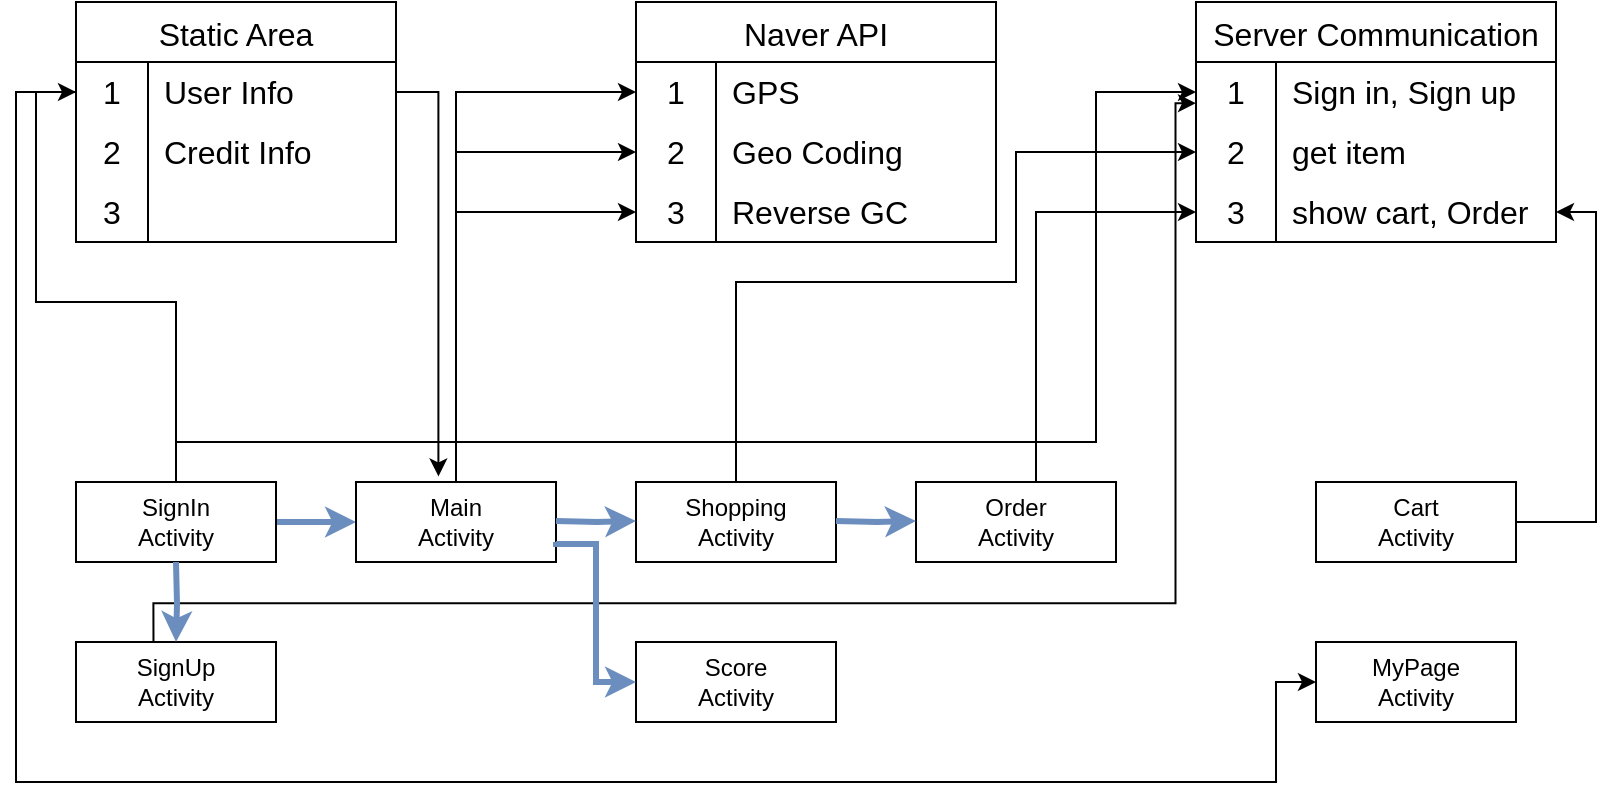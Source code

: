 <mxfile version="21.6.6" type="device">
  <diagram name="페이지-1" id="xjzEoVmJ3zBORMVpwzgz">
    <mxGraphModel dx="1050" dy="574" grid="1" gridSize="10" guides="1" tooltips="1" connect="1" arrows="1" fold="1" page="1" pageScale="1" pageWidth="827" pageHeight="1169" math="0" shadow="0">
      <root>
        <mxCell id="0" />
        <mxCell id="1" parent="0" />
        <mxCell id="l-buXG7UEA2WO2OcgjOF-3" value="Static Area" style="shape=table;startSize=30;container=1;collapsible=0;childLayout=tableLayout;fixedRows=1;rowLines=0;fontStyle=0;strokeColor=default;fontSize=16;" vertex="1" parent="1">
          <mxGeometry x="40" y="40" width="160" height="120" as="geometry" />
        </mxCell>
        <mxCell id="l-buXG7UEA2WO2OcgjOF-4" value="" style="shape=tableRow;horizontal=0;startSize=0;swimlaneHead=0;swimlaneBody=0;top=0;left=0;bottom=0;right=0;collapsible=0;dropTarget=0;fillColor=none;points=[[0,0.5],[1,0.5]];portConstraint=eastwest;strokeColor=inherit;fontSize=16;" vertex="1" parent="l-buXG7UEA2WO2OcgjOF-3">
          <mxGeometry y="30" width="160" height="30" as="geometry" />
        </mxCell>
        <mxCell id="l-buXG7UEA2WO2OcgjOF-5" value="1" style="shape=partialRectangle;html=1;whiteSpace=wrap;connectable=0;fillColor=none;top=0;left=0;bottom=0;right=0;overflow=hidden;pointerEvents=1;strokeColor=inherit;fontSize=16;" vertex="1" parent="l-buXG7UEA2WO2OcgjOF-4">
          <mxGeometry width="36" height="30" as="geometry">
            <mxRectangle width="36" height="30" as="alternateBounds" />
          </mxGeometry>
        </mxCell>
        <mxCell id="l-buXG7UEA2WO2OcgjOF-6" value="User Info" style="shape=partialRectangle;html=1;whiteSpace=wrap;connectable=0;fillColor=none;top=0;left=0;bottom=0;right=0;align=left;spacingLeft=6;overflow=hidden;strokeColor=inherit;fontSize=16;" vertex="1" parent="l-buXG7UEA2WO2OcgjOF-4">
          <mxGeometry x="36" width="124" height="30" as="geometry">
            <mxRectangle width="124" height="30" as="alternateBounds" />
          </mxGeometry>
        </mxCell>
        <mxCell id="l-buXG7UEA2WO2OcgjOF-7" value="" style="shape=tableRow;horizontal=0;startSize=0;swimlaneHead=0;swimlaneBody=0;top=0;left=0;bottom=0;right=0;collapsible=0;dropTarget=0;fillColor=none;points=[[0,0.5],[1,0.5]];portConstraint=eastwest;strokeColor=inherit;fontSize=16;" vertex="1" parent="l-buXG7UEA2WO2OcgjOF-3">
          <mxGeometry y="60" width="160" height="30" as="geometry" />
        </mxCell>
        <mxCell id="l-buXG7UEA2WO2OcgjOF-8" value="2" style="shape=partialRectangle;html=1;whiteSpace=wrap;connectable=0;fillColor=none;top=0;left=0;bottom=0;right=0;overflow=hidden;strokeColor=inherit;fontSize=16;" vertex="1" parent="l-buXG7UEA2WO2OcgjOF-7">
          <mxGeometry width="36" height="30" as="geometry">
            <mxRectangle width="36" height="30" as="alternateBounds" />
          </mxGeometry>
        </mxCell>
        <mxCell id="l-buXG7UEA2WO2OcgjOF-9" value="Credit Info" style="shape=partialRectangle;html=1;whiteSpace=wrap;connectable=0;fillColor=none;top=0;left=0;bottom=0;right=0;align=left;spacingLeft=6;overflow=hidden;strokeColor=inherit;fontSize=16;" vertex="1" parent="l-buXG7UEA2WO2OcgjOF-7">
          <mxGeometry x="36" width="124" height="30" as="geometry">
            <mxRectangle width="124" height="30" as="alternateBounds" />
          </mxGeometry>
        </mxCell>
        <mxCell id="l-buXG7UEA2WO2OcgjOF-10" value="" style="shape=tableRow;horizontal=0;startSize=0;swimlaneHead=0;swimlaneBody=0;top=0;left=0;bottom=0;right=0;collapsible=0;dropTarget=0;fillColor=none;points=[[0,0.5],[1,0.5]];portConstraint=eastwest;strokeColor=inherit;fontSize=16;" vertex="1" parent="l-buXG7UEA2WO2OcgjOF-3">
          <mxGeometry y="90" width="160" height="30" as="geometry" />
        </mxCell>
        <mxCell id="l-buXG7UEA2WO2OcgjOF-11" value="3" style="shape=partialRectangle;html=1;whiteSpace=wrap;connectable=0;fillColor=none;top=0;left=0;bottom=0;right=0;overflow=hidden;strokeColor=inherit;fontSize=16;" vertex="1" parent="l-buXG7UEA2WO2OcgjOF-10">
          <mxGeometry width="36" height="30" as="geometry">
            <mxRectangle width="36" height="30" as="alternateBounds" />
          </mxGeometry>
        </mxCell>
        <mxCell id="l-buXG7UEA2WO2OcgjOF-12" value="" style="shape=partialRectangle;html=1;whiteSpace=wrap;connectable=0;fillColor=none;top=0;left=0;bottom=0;right=0;align=left;spacingLeft=6;overflow=hidden;strokeColor=inherit;fontSize=16;" vertex="1" parent="l-buXG7UEA2WO2OcgjOF-10">
          <mxGeometry x="36" width="124" height="30" as="geometry">
            <mxRectangle width="124" height="30" as="alternateBounds" />
          </mxGeometry>
        </mxCell>
        <mxCell id="l-buXG7UEA2WO2OcgjOF-15" value="Naver API" style="shape=table;startSize=30;container=1;collapsible=0;childLayout=tableLayout;fixedRows=1;rowLines=0;fontStyle=0;strokeColor=default;fontSize=16;" vertex="1" parent="1">
          <mxGeometry x="320" y="40" width="180" height="120" as="geometry" />
        </mxCell>
        <mxCell id="l-buXG7UEA2WO2OcgjOF-16" value="" style="shape=tableRow;horizontal=0;startSize=0;swimlaneHead=0;swimlaneBody=0;top=0;left=0;bottom=0;right=0;collapsible=0;dropTarget=0;fillColor=none;points=[[0,0.5],[1,0.5]];portConstraint=eastwest;strokeColor=inherit;fontSize=16;" vertex="1" parent="l-buXG7UEA2WO2OcgjOF-15">
          <mxGeometry y="30" width="180" height="30" as="geometry" />
        </mxCell>
        <mxCell id="l-buXG7UEA2WO2OcgjOF-17" value="1" style="shape=partialRectangle;html=1;whiteSpace=wrap;connectable=0;fillColor=none;top=0;left=0;bottom=0;right=0;overflow=hidden;pointerEvents=1;strokeColor=inherit;fontSize=16;" vertex="1" parent="l-buXG7UEA2WO2OcgjOF-16">
          <mxGeometry width="40" height="30" as="geometry">
            <mxRectangle width="40" height="30" as="alternateBounds" />
          </mxGeometry>
        </mxCell>
        <mxCell id="l-buXG7UEA2WO2OcgjOF-18" value="GPS" style="shape=partialRectangle;html=1;whiteSpace=wrap;connectable=0;fillColor=none;top=0;left=0;bottom=0;right=0;align=left;spacingLeft=6;overflow=hidden;strokeColor=inherit;fontSize=16;" vertex="1" parent="l-buXG7UEA2WO2OcgjOF-16">
          <mxGeometry x="40" width="140" height="30" as="geometry">
            <mxRectangle width="140" height="30" as="alternateBounds" />
          </mxGeometry>
        </mxCell>
        <mxCell id="l-buXG7UEA2WO2OcgjOF-19" value="" style="shape=tableRow;horizontal=0;startSize=0;swimlaneHead=0;swimlaneBody=0;top=0;left=0;bottom=0;right=0;collapsible=0;dropTarget=0;fillColor=none;points=[[0,0.5],[1,0.5]];portConstraint=eastwest;strokeColor=inherit;fontSize=16;" vertex="1" parent="l-buXG7UEA2WO2OcgjOF-15">
          <mxGeometry y="60" width="180" height="30" as="geometry" />
        </mxCell>
        <mxCell id="l-buXG7UEA2WO2OcgjOF-20" value="2" style="shape=partialRectangle;html=1;whiteSpace=wrap;connectable=0;fillColor=none;top=0;left=0;bottom=0;right=0;overflow=hidden;strokeColor=inherit;fontSize=16;" vertex="1" parent="l-buXG7UEA2WO2OcgjOF-19">
          <mxGeometry width="40" height="30" as="geometry">
            <mxRectangle width="40" height="30" as="alternateBounds" />
          </mxGeometry>
        </mxCell>
        <mxCell id="l-buXG7UEA2WO2OcgjOF-21" value="Geo Coding" style="shape=partialRectangle;html=1;whiteSpace=wrap;connectable=0;fillColor=none;top=0;left=0;bottom=0;right=0;align=left;spacingLeft=6;overflow=hidden;strokeColor=inherit;fontSize=16;" vertex="1" parent="l-buXG7UEA2WO2OcgjOF-19">
          <mxGeometry x="40" width="140" height="30" as="geometry">
            <mxRectangle width="140" height="30" as="alternateBounds" />
          </mxGeometry>
        </mxCell>
        <mxCell id="l-buXG7UEA2WO2OcgjOF-22" value="" style="shape=tableRow;horizontal=0;startSize=0;swimlaneHead=0;swimlaneBody=0;top=0;left=0;bottom=0;right=0;collapsible=0;dropTarget=0;fillColor=none;points=[[0,0.5],[1,0.5]];portConstraint=eastwest;strokeColor=inherit;fontSize=16;" vertex="1" parent="l-buXG7UEA2WO2OcgjOF-15">
          <mxGeometry y="90" width="180" height="30" as="geometry" />
        </mxCell>
        <mxCell id="l-buXG7UEA2WO2OcgjOF-23" value="3" style="shape=partialRectangle;html=1;whiteSpace=wrap;connectable=0;fillColor=none;top=0;left=0;bottom=0;right=0;overflow=hidden;strokeColor=inherit;fontSize=16;" vertex="1" parent="l-buXG7UEA2WO2OcgjOF-22">
          <mxGeometry width="40" height="30" as="geometry">
            <mxRectangle width="40" height="30" as="alternateBounds" />
          </mxGeometry>
        </mxCell>
        <mxCell id="l-buXG7UEA2WO2OcgjOF-24" value="Reverse GC" style="shape=partialRectangle;html=1;whiteSpace=wrap;connectable=0;fillColor=none;top=0;left=0;bottom=0;right=0;align=left;spacingLeft=6;overflow=hidden;strokeColor=inherit;fontSize=16;" vertex="1" parent="l-buXG7UEA2WO2OcgjOF-22">
          <mxGeometry x="40" width="140" height="30" as="geometry">
            <mxRectangle width="140" height="30" as="alternateBounds" />
          </mxGeometry>
        </mxCell>
        <mxCell id="l-buXG7UEA2WO2OcgjOF-25" value="Server Communication" style="shape=table;startSize=30;container=1;collapsible=0;childLayout=tableLayout;fixedRows=1;rowLines=0;fontStyle=0;strokeColor=default;fontSize=16;" vertex="1" parent="1">
          <mxGeometry x="600" y="40" width="180" height="120" as="geometry" />
        </mxCell>
        <mxCell id="l-buXG7UEA2WO2OcgjOF-26" value="" style="shape=tableRow;horizontal=0;startSize=0;swimlaneHead=0;swimlaneBody=0;top=0;left=0;bottom=0;right=0;collapsible=0;dropTarget=0;fillColor=none;points=[[0,0.5],[1,0.5]];portConstraint=eastwest;strokeColor=inherit;fontSize=16;" vertex="1" parent="l-buXG7UEA2WO2OcgjOF-25">
          <mxGeometry y="30" width="180" height="30" as="geometry" />
        </mxCell>
        <mxCell id="l-buXG7UEA2WO2OcgjOF-27" value="1" style="shape=partialRectangle;html=1;whiteSpace=wrap;connectable=0;fillColor=none;top=0;left=0;bottom=0;right=0;overflow=hidden;pointerEvents=1;strokeColor=inherit;fontSize=16;" vertex="1" parent="l-buXG7UEA2WO2OcgjOF-26">
          <mxGeometry width="40" height="30" as="geometry">
            <mxRectangle width="40" height="30" as="alternateBounds" />
          </mxGeometry>
        </mxCell>
        <mxCell id="l-buXG7UEA2WO2OcgjOF-28" value="Sign in, Sign up" style="shape=partialRectangle;html=1;whiteSpace=wrap;connectable=0;fillColor=none;top=0;left=0;bottom=0;right=0;align=left;spacingLeft=6;overflow=hidden;strokeColor=inherit;fontSize=16;" vertex="1" parent="l-buXG7UEA2WO2OcgjOF-26">
          <mxGeometry x="40" width="140" height="30" as="geometry">
            <mxRectangle width="140" height="30" as="alternateBounds" />
          </mxGeometry>
        </mxCell>
        <mxCell id="l-buXG7UEA2WO2OcgjOF-29" value="" style="shape=tableRow;horizontal=0;startSize=0;swimlaneHead=0;swimlaneBody=0;top=0;left=0;bottom=0;right=0;collapsible=0;dropTarget=0;fillColor=none;points=[[0,0.5],[1,0.5]];portConstraint=eastwest;strokeColor=inherit;fontSize=16;" vertex="1" parent="l-buXG7UEA2WO2OcgjOF-25">
          <mxGeometry y="60" width="180" height="30" as="geometry" />
        </mxCell>
        <mxCell id="l-buXG7UEA2WO2OcgjOF-30" value="2" style="shape=partialRectangle;html=1;whiteSpace=wrap;connectable=0;fillColor=none;top=0;left=0;bottom=0;right=0;overflow=hidden;strokeColor=inherit;fontSize=16;" vertex="1" parent="l-buXG7UEA2WO2OcgjOF-29">
          <mxGeometry width="40" height="30" as="geometry">
            <mxRectangle width="40" height="30" as="alternateBounds" />
          </mxGeometry>
        </mxCell>
        <mxCell id="l-buXG7UEA2WO2OcgjOF-31" value="get item&amp;nbsp;" style="shape=partialRectangle;html=1;whiteSpace=wrap;connectable=0;fillColor=none;top=0;left=0;bottom=0;right=0;align=left;spacingLeft=6;overflow=hidden;strokeColor=inherit;fontSize=16;" vertex="1" parent="l-buXG7UEA2WO2OcgjOF-29">
          <mxGeometry x="40" width="140" height="30" as="geometry">
            <mxRectangle width="140" height="30" as="alternateBounds" />
          </mxGeometry>
        </mxCell>
        <mxCell id="l-buXG7UEA2WO2OcgjOF-32" value="" style="shape=tableRow;horizontal=0;startSize=0;swimlaneHead=0;swimlaneBody=0;top=0;left=0;bottom=0;right=0;collapsible=0;dropTarget=0;fillColor=none;points=[[0,0.5],[1,0.5]];portConstraint=eastwest;strokeColor=inherit;fontSize=16;" vertex="1" parent="l-buXG7UEA2WO2OcgjOF-25">
          <mxGeometry y="90" width="180" height="30" as="geometry" />
        </mxCell>
        <mxCell id="l-buXG7UEA2WO2OcgjOF-33" value="3" style="shape=partialRectangle;html=1;whiteSpace=wrap;connectable=0;fillColor=none;top=0;left=0;bottom=0;right=0;overflow=hidden;strokeColor=inherit;fontSize=16;" vertex="1" parent="l-buXG7UEA2WO2OcgjOF-32">
          <mxGeometry width="40" height="30" as="geometry">
            <mxRectangle width="40" height="30" as="alternateBounds" />
          </mxGeometry>
        </mxCell>
        <mxCell id="l-buXG7UEA2WO2OcgjOF-34" value="show cart, Order" style="shape=partialRectangle;html=1;whiteSpace=wrap;connectable=0;fillColor=none;top=0;left=0;bottom=0;right=0;align=left;spacingLeft=6;overflow=hidden;strokeColor=inherit;fontSize=16;" vertex="1" parent="l-buXG7UEA2WO2OcgjOF-32">
          <mxGeometry x="40" width="140" height="30" as="geometry">
            <mxRectangle width="140" height="30" as="alternateBounds" />
          </mxGeometry>
        </mxCell>
        <mxCell id="l-buXG7UEA2WO2OcgjOF-47" style="edgeStyle=orthogonalEdgeStyle;rounded=0;orthogonalLoop=1;jettySize=auto;html=1;exitX=1;exitY=0.5;exitDx=0;exitDy=0;entryX=0;entryY=0.5;entryDx=0;entryDy=0;" edge="1" parent="1" source="l-buXG7UEA2WO2OcgjOF-36" target="l-buXG7UEA2WO2OcgjOF-26">
          <mxGeometry relative="1" as="geometry">
            <Array as="points">
              <mxPoint x="90" y="300" />
              <mxPoint x="90" y="260" />
              <mxPoint x="550" y="260" />
              <mxPoint x="550" y="85" />
            </Array>
          </mxGeometry>
        </mxCell>
        <mxCell id="l-buXG7UEA2WO2OcgjOF-48" style="edgeStyle=orthogonalEdgeStyle;rounded=0;orthogonalLoop=1;jettySize=auto;html=1;" edge="1" parent="1" source="l-buXG7UEA2WO2OcgjOF-36" target="l-buXG7UEA2WO2OcgjOF-4">
          <mxGeometry relative="1" as="geometry" />
        </mxCell>
        <mxCell id="l-buXG7UEA2WO2OcgjOF-52" style="edgeStyle=orthogonalEdgeStyle;rounded=0;orthogonalLoop=1;jettySize=auto;html=1;entryX=0;entryY=0.5;entryDx=0;entryDy=0;fillColor=#dae8fc;strokeColor=#6c8ebf;strokeWidth=3;" edge="1" parent="1" source="l-buXG7UEA2WO2OcgjOF-36" target="l-buXG7UEA2WO2OcgjOF-37">
          <mxGeometry relative="1" as="geometry" />
        </mxCell>
        <mxCell id="l-buXG7UEA2WO2OcgjOF-36" value="SignIn&lt;br&gt;Activity" style="rounded=0;whiteSpace=wrap;html=1;" vertex="1" parent="1">
          <mxGeometry x="40" y="280" width="100" height="40" as="geometry" />
        </mxCell>
        <mxCell id="l-buXG7UEA2WO2OcgjOF-56" style="edgeStyle=orthogonalEdgeStyle;rounded=0;orthogonalLoop=1;jettySize=auto;html=1;entryX=0;entryY=0.5;entryDx=0;entryDy=0;" edge="1" parent="1" source="l-buXG7UEA2WO2OcgjOF-37" target="l-buXG7UEA2WO2OcgjOF-16">
          <mxGeometry relative="1" as="geometry" />
        </mxCell>
        <mxCell id="l-buXG7UEA2WO2OcgjOF-58" style="edgeStyle=orthogonalEdgeStyle;rounded=0;orthogonalLoop=1;jettySize=auto;html=1;entryX=0;entryY=0.5;entryDx=0;entryDy=0;" edge="1" parent="1" source="l-buXG7UEA2WO2OcgjOF-37" target="l-buXG7UEA2WO2OcgjOF-22">
          <mxGeometry relative="1" as="geometry" />
        </mxCell>
        <mxCell id="l-buXG7UEA2WO2OcgjOF-60" style="edgeStyle=orthogonalEdgeStyle;rounded=0;orthogonalLoop=1;jettySize=auto;html=1;entryX=0;entryY=0.5;entryDx=0;entryDy=0;" edge="1" parent="1" source="l-buXG7UEA2WO2OcgjOF-37" target="l-buXG7UEA2WO2OcgjOF-19">
          <mxGeometry relative="1" as="geometry" />
        </mxCell>
        <mxCell id="l-buXG7UEA2WO2OcgjOF-37" value="Main&lt;br&gt;Activity" style="rounded=0;whiteSpace=wrap;html=1;" vertex="1" parent="1">
          <mxGeometry x="180" y="280" width="100" height="40" as="geometry" />
        </mxCell>
        <mxCell id="l-buXG7UEA2WO2OcgjOF-46" style="edgeStyle=orthogonalEdgeStyle;rounded=0;orthogonalLoop=1;jettySize=auto;html=1;exitX=0.5;exitY=0;exitDx=0;exitDy=0;entryX=0.007;entryY=0.187;entryDx=0;entryDy=0;entryPerimeter=0;" edge="1" parent="1">
          <mxGeometry relative="1" as="geometry">
            <mxPoint x="78.74" y="360" as="sourcePoint" />
            <mxPoint x="600" y="90.61" as="targetPoint" />
            <Array as="points">
              <mxPoint x="78.74" y="340.6" />
              <mxPoint x="589.74" y="340.6" />
              <mxPoint x="589.74" y="90.6" />
            </Array>
          </mxGeometry>
        </mxCell>
        <mxCell id="l-buXG7UEA2WO2OcgjOF-38" value="SignUp&lt;br&gt;Activity" style="rounded=0;whiteSpace=wrap;html=1;" vertex="1" parent="1">
          <mxGeometry x="40" y="360" width="100" height="40" as="geometry" />
        </mxCell>
        <mxCell id="l-buXG7UEA2WO2OcgjOF-65" style="edgeStyle=orthogonalEdgeStyle;rounded=0;orthogonalLoop=1;jettySize=auto;html=1;exitX=0.5;exitY=0;exitDx=0;exitDy=0;entryX=0;entryY=0.5;entryDx=0;entryDy=0;" edge="1" parent="1" source="l-buXG7UEA2WO2OcgjOF-39" target="l-buXG7UEA2WO2OcgjOF-29">
          <mxGeometry relative="1" as="geometry">
            <Array as="points">
              <mxPoint x="370" y="180" />
              <mxPoint x="510" y="180" />
              <mxPoint x="510" y="115" />
            </Array>
          </mxGeometry>
        </mxCell>
        <mxCell id="l-buXG7UEA2WO2OcgjOF-39" value="Shopping&lt;br&gt;Activity" style="rounded=0;whiteSpace=wrap;html=1;" vertex="1" parent="1">
          <mxGeometry x="320" y="280" width="100" height="40" as="geometry" />
        </mxCell>
        <mxCell id="l-buXG7UEA2WO2OcgjOF-40" value="Score&lt;br&gt;Activity" style="rounded=0;whiteSpace=wrap;html=1;" vertex="1" parent="1">
          <mxGeometry x="320" y="360" width="100" height="40" as="geometry" />
        </mxCell>
        <mxCell id="l-buXG7UEA2WO2OcgjOF-67" style="edgeStyle=orthogonalEdgeStyle;rounded=0;orthogonalLoop=1;jettySize=auto;html=1;entryX=0;entryY=0.5;entryDx=0;entryDy=0;" edge="1" parent="1" source="l-buXG7UEA2WO2OcgjOF-41" target="l-buXG7UEA2WO2OcgjOF-32">
          <mxGeometry relative="1" as="geometry">
            <Array as="points">
              <mxPoint x="520" y="145" />
            </Array>
          </mxGeometry>
        </mxCell>
        <mxCell id="l-buXG7UEA2WO2OcgjOF-41" value="Order&lt;br&gt;Activity" style="rounded=0;whiteSpace=wrap;html=1;" vertex="1" parent="1">
          <mxGeometry x="460" y="280" width="100" height="40" as="geometry" />
        </mxCell>
        <mxCell id="l-buXG7UEA2WO2OcgjOF-68" style="edgeStyle=orthogonalEdgeStyle;rounded=0;orthogonalLoop=1;jettySize=auto;html=1;entryX=1;entryY=0.5;entryDx=0;entryDy=0;" edge="1" parent="1" source="l-buXG7UEA2WO2OcgjOF-43" target="l-buXG7UEA2WO2OcgjOF-32">
          <mxGeometry relative="1" as="geometry">
            <Array as="points">
              <mxPoint x="800" y="300" />
              <mxPoint x="800" y="145" />
            </Array>
          </mxGeometry>
        </mxCell>
        <mxCell id="l-buXG7UEA2WO2OcgjOF-43" value="Cart&lt;br&gt;Activity" style="rounded=0;whiteSpace=wrap;html=1;" vertex="1" parent="1">
          <mxGeometry x="660" y="280" width="100" height="40" as="geometry" />
        </mxCell>
        <mxCell id="l-buXG7UEA2WO2OcgjOF-44" value="MyPage&lt;br&gt;Activity" style="rounded=0;whiteSpace=wrap;html=1;" vertex="1" parent="1">
          <mxGeometry x="660" y="360" width="100" height="40" as="geometry" />
        </mxCell>
        <mxCell id="l-buXG7UEA2WO2OcgjOF-53" style="edgeStyle=orthogonalEdgeStyle;rounded=0;orthogonalLoop=1;jettySize=auto;html=1;entryX=0;entryY=0.5;entryDx=0;entryDy=0;fillColor=#dae8fc;strokeColor=#6c8ebf;strokeWidth=3;" edge="1" parent="1">
          <mxGeometry relative="1" as="geometry">
            <mxPoint x="280" y="299.5" as="sourcePoint" />
            <mxPoint x="320" y="299.5" as="targetPoint" />
          </mxGeometry>
        </mxCell>
        <mxCell id="l-buXG7UEA2WO2OcgjOF-54" style="edgeStyle=orthogonalEdgeStyle;rounded=0;orthogonalLoop=1;jettySize=auto;html=1;entryX=0;entryY=0.5;entryDx=0;entryDy=0;fillColor=#dae8fc;strokeColor=#6c8ebf;strokeWidth=3;" edge="1" parent="1">
          <mxGeometry relative="1" as="geometry">
            <mxPoint x="420" y="299.5" as="sourcePoint" />
            <mxPoint x="460" y="299.5" as="targetPoint" />
          </mxGeometry>
        </mxCell>
        <mxCell id="l-buXG7UEA2WO2OcgjOF-55" style="edgeStyle=orthogonalEdgeStyle;rounded=0;orthogonalLoop=1;jettySize=auto;html=1;entryX=0;entryY=0.5;entryDx=0;entryDy=0;fillColor=#dae8fc;strokeColor=#6c8ebf;strokeWidth=3;" edge="1" parent="1" target="l-buXG7UEA2WO2OcgjOF-40">
          <mxGeometry relative="1" as="geometry">
            <mxPoint x="280" y="310" as="sourcePoint" />
            <mxPoint x="320" y="310" as="targetPoint" />
            <Array as="points">
              <mxPoint x="280" y="311" />
              <mxPoint x="300" y="311" />
              <mxPoint x="300" y="380" />
            </Array>
          </mxGeometry>
        </mxCell>
        <mxCell id="l-buXG7UEA2WO2OcgjOF-62" style="edgeStyle=orthogonalEdgeStyle;rounded=0;orthogonalLoop=1;jettySize=auto;html=1;entryX=0.412;entryY=-0.07;entryDx=0;entryDy=0;entryPerimeter=0;" edge="1" parent="1" source="l-buXG7UEA2WO2OcgjOF-4" target="l-buXG7UEA2WO2OcgjOF-37">
          <mxGeometry relative="1" as="geometry" />
        </mxCell>
        <mxCell id="l-buXG7UEA2WO2OcgjOF-63" style="edgeStyle=orthogonalEdgeStyle;rounded=0;orthogonalLoop=1;jettySize=auto;html=1;entryX=0.5;entryY=0;entryDx=0;entryDy=0;fillColor=#dae8fc;strokeColor=#6c8ebf;strokeWidth=3;" edge="1" parent="1" target="l-buXG7UEA2WO2OcgjOF-38">
          <mxGeometry relative="1" as="geometry">
            <mxPoint x="90" y="320" as="sourcePoint" />
            <mxPoint x="130" y="320" as="targetPoint" />
          </mxGeometry>
        </mxCell>
        <mxCell id="l-buXG7UEA2WO2OcgjOF-69" style="edgeStyle=orthogonalEdgeStyle;rounded=0;orthogonalLoop=1;jettySize=auto;html=1;entryX=0;entryY=0.5;entryDx=0;entryDy=0;" edge="1" parent="1" source="l-buXG7UEA2WO2OcgjOF-4" target="l-buXG7UEA2WO2OcgjOF-44">
          <mxGeometry relative="1" as="geometry">
            <Array as="points">
              <mxPoint x="10" y="85" />
              <mxPoint x="10" y="430" />
              <mxPoint x="640" y="430" />
              <mxPoint x="640" y="380" />
            </Array>
          </mxGeometry>
        </mxCell>
      </root>
    </mxGraphModel>
  </diagram>
</mxfile>
